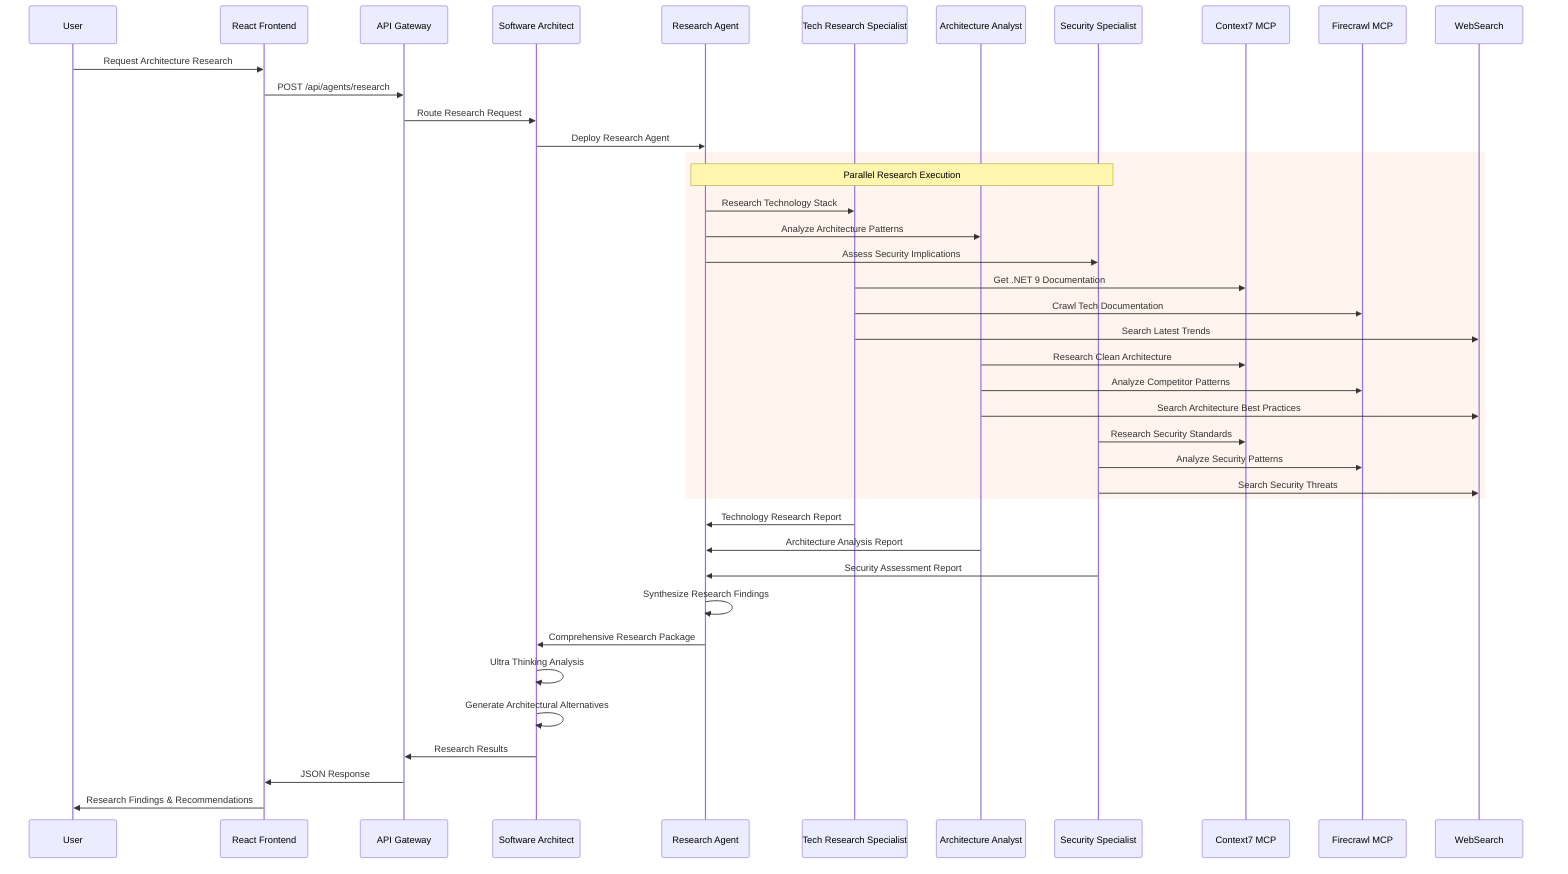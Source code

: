 sequenceDiagram
    participant U as User
    participant F as React Frontend
    participant API as API Gateway
    participant SA as Software Architect
    participant RA as Research Agent
    participant TRS as Tech Research Specialist
    participant APA as Architecture Analyst
    participant SAS as Security Specialist
    participant C7 as Context7 MCP
    participant FC as Firecrawl MCP
    participant WS as WebSearch

    U->>F: Request Architecture Research
    F->>API: POST /api/agents/research
    API->>SA: Route Research Request
    SA->>RA: Deploy Research Agent

    rect rgb(255, 245, 238)
        Note over RA,SAS: Parallel Research Execution
        RA->>TRS: Research Technology Stack
        RA->>APA: Analyze Architecture Patterns
        RA->>SAS: Assess Security Implications

        TRS->>C7: Get .NET 9 Documentation
        TRS->>FC: Crawl Tech Documentation
        TRS->>WS: Search Latest Trends

        APA->>C7: Research Clean Architecture
        APA->>FC: Analyze Competitor Patterns
        APA->>WS: Search Architecture Best Practices

        SAS->>C7: Research Security Standards
        SAS->>FC: Analyze Security Patterns
        SAS->>WS: Search Security Threats
    end

    TRS->>RA: Technology Research Report
    APA->>RA: Architecture Analysis Report
    SAS->>RA: Security Assessment Report

    RA->>RA: Synthesize Research Findings
    RA->>SA: Comprehensive Research Package

    SA->>SA: Ultra Thinking Analysis
    SA->>SA: Generate Architectural Alternatives

    SA->>API: Research Results
    API->>F: JSON Response
    F->>U: Research Findings & Recommendations